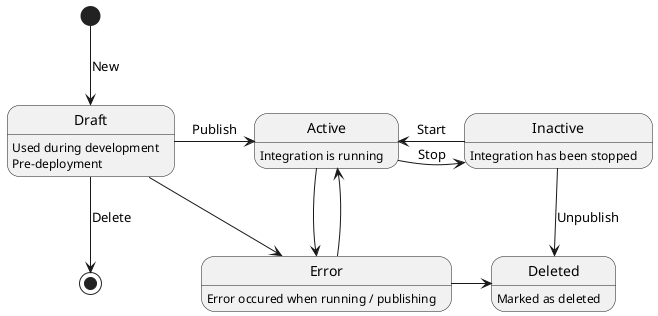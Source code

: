 @startuml

[*] --> Draft : New
Draft --> [*] : Delete
Draft -right-> Active : Publish
Draft: Used during development
Draft: Pre-deployment

Active -right-> Inactive : Stop
Active: Integration is running
Inactive -left-> Active : Start
Inactive: Integration has been stopped
Inactive --> Deleted : Unpublish

Active --> Error
Error --> Active
Error: Error occured when running / publishing
Error -right-> Deleted
Draft --> Error

Deleted: Marked as deleted
@enduml
